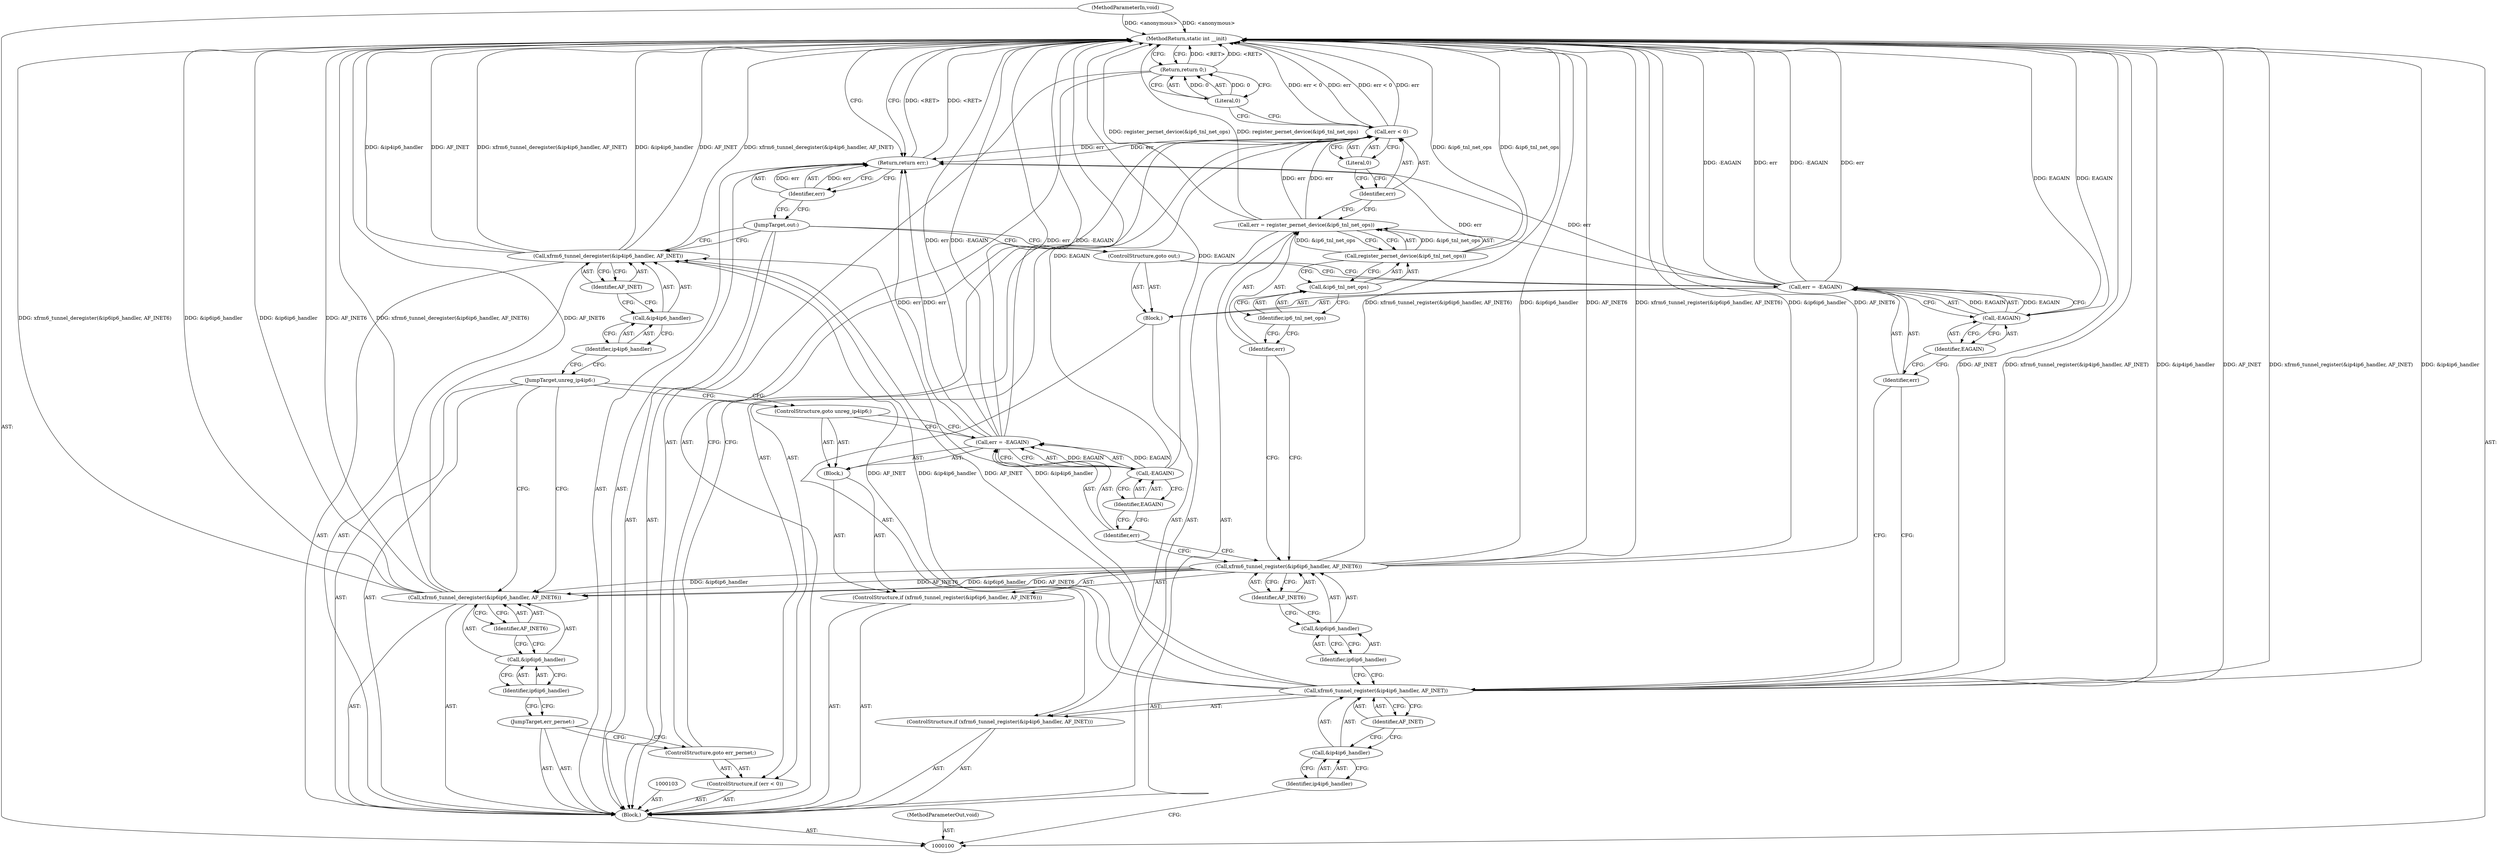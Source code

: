 digraph "1_linux_d5aa407f59f5b83d2c50ec88f5bf56d40f1f8978_0" {
"1000151" [label="(MethodReturn,static int __init)"];
"1000101" [label="(MethodParameterIn,void)"];
"1000189" [label="(MethodParameterOut,void)"];
"1000115" [label="(ControlStructure,if (xfrm6_tunnel_register(&ip6ip6_handler, AF_INET6)))"];
"1000117" [label="(Call,&ip6ip6_handler)"];
"1000118" [label="(Identifier,ip6ip6_handler)"];
"1000119" [label="(Identifier,AF_INET6)"];
"1000116" [label="(Call,xfrm6_tunnel_register(&ip6ip6_handler, AF_INET6))"];
"1000120" [label="(Block,)"];
"1000121" [label="(Call,err = -EAGAIN)"];
"1000122" [label="(Identifier,err)"];
"1000123" [label="(Call,-EAGAIN)"];
"1000124" [label="(Identifier,EAGAIN)"];
"1000125" [label="(ControlStructure,goto unreg_ip4ip6;)"];
"1000126" [label="(Call,err = register_pernet_device(&ip6_tnl_net_ops))"];
"1000127" [label="(Identifier,err)"];
"1000129" [label="(Call,&ip6_tnl_net_ops)"];
"1000130" [label="(Identifier,ip6_tnl_net_ops)"];
"1000128" [label="(Call,register_pernet_device(&ip6_tnl_net_ops))"];
"1000131" [label="(ControlStructure,if (err < 0))"];
"1000134" [label="(Literal,0)"];
"1000132" [label="(Call,err < 0)"];
"1000133" [label="(Identifier,err)"];
"1000135" [label="(ControlStructure,goto err_pernet;)"];
"1000102" [label="(Block,)"];
"1000136" [label="(Return,return 0;)"];
"1000137" [label="(Literal,0)"];
"1000138" [label="(JumpTarget,err_pernet:)"];
"1000139" [label="(Call,xfrm6_tunnel_deregister(&ip6ip6_handler, AF_INET6))"];
"1000140" [label="(Call,&ip6ip6_handler)"];
"1000141" [label="(Identifier,ip6ip6_handler)"];
"1000142" [label="(Identifier,AF_INET6)"];
"1000143" [label="(JumpTarget,unreg_ip4ip6:)"];
"1000144" [label="(Call,xfrm6_tunnel_deregister(&ip4ip6_handler, AF_INET))"];
"1000145" [label="(Call,&ip4ip6_handler)"];
"1000146" [label="(Identifier,ip4ip6_handler)"];
"1000147" [label="(Identifier,AF_INET)"];
"1000148" [label="(JumpTarget,out:)"];
"1000149" [label="(Return,return err;)"];
"1000150" [label="(Identifier,err)"];
"1000104" [label="(ControlStructure,if (xfrm6_tunnel_register(&ip4ip6_handler, AF_INET)))"];
"1000106" [label="(Call,&ip4ip6_handler)"];
"1000107" [label="(Identifier,ip4ip6_handler)"];
"1000108" [label="(Identifier,AF_INET)"];
"1000105" [label="(Call,xfrm6_tunnel_register(&ip4ip6_handler, AF_INET))"];
"1000109" [label="(Block,)"];
"1000110" [label="(Call,err = -EAGAIN)"];
"1000111" [label="(Identifier,err)"];
"1000112" [label="(Call,-EAGAIN)"];
"1000113" [label="(Identifier,EAGAIN)"];
"1000114" [label="(ControlStructure,goto out;)"];
"1000151" -> "1000100"  [label="AST: "];
"1000151" -> "1000136"  [label="CFG: "];
"1000151" -> "1000149"  [label="CFG: "];
"1000136" -> "1000151"  [label="DDG: <RET>"];
"1000149" -> "1000151"  [label="DDG: <RET>"];
"1000116" -> "1000151"  [label="DDG: &ip6ip6_handler"];
"1000116" -> "1000151"  [label="DDG: AF_INET6"];
"1000116" -> "1000151"  [label="DDG: xfrm6_tunnel_register(&ip6ip6_handler, AF_INET6)"];
"1000139" -> "1000151"  [label="DDG: AF_INET6"];
"1000139" -> "1000151"  [label="DDG: &ip6ip6_handler"];
"1000139" -> "1000151"  [label="DDG: xfrm6_tunnel_deregister(&ip6ip6_handler, AF_INET6)"];
"1000105" -> "1000151"  [label="DDG: AF_INET"];
"1000105" -> "1000151"  [label="DDG: xfrm6_tunnel_register(&ip4ip6_handler, AF_INET)"];
"1000105" -> "1000151"  [label="DDG: &ip4ip6_handler"];
"1000126" -> "1000151"  [label="DDG: register_pernet_device(&ip6_tnl_net_ops)"];
"1000123" -> "1000151"  [label="DDG: EAGAIN"];
"1000121" -> "1000151"  [label="DDG: -EAGAIN"];
"1000121" -> "1000151"  [label="DDG: err"];
"1000132" -> "1000151"  [label="DDG: err < 0"];
"1000132" -> "1000151"  [label="DDG: err"];
"1000128" -> "1000151"  [label="DDG: &ip6_tnl_net_ops"];
"1000144" -> "1000151"  [label="DDG: xfrm6_tunnel_deregister(&ip4ip6_handler, AF_INET)"];
"1000144" -> "1000151"  [label="DDG: &ip4ip6_handler"];
"1000144" -> "1000151"  [label="DDG: AF_INET"];
"1000110" -> "1000151"  [label="DDG: -EAGAIN"];
"1000110" -> "1000151"  [label="DDG: err"];
"1000112" -> "1000151"  [label="DDG: EAGAIN"];
"1000101" -> "1000151"  [label="DDG: <anonymous>"];
"1000101" -> "1000100"  [label="AST: "];
"1000101" -> "1000151"  [label="DDG: <anonymous>"];
"1000189" -> "1000100"  [label="AST: "];
"1000115" -> "1000102"  [label="AST: "];
"1000116" -> "1000115"  [label="AST: "];
"1000120" -> "1000115"  [label="AST: "];
"1000117" -> "1000116"  [label="AST: "];
"1000117" -> "1000118"  [label="CFG: "];
"1000118" -> "1000117"  [label="AST: "];
"1000119" -> "1000117"  [label="CFG: "];
"1000118" -> "1000117"  [label="AST: "];
"1000118" -> "1000105"  [label="CFG: "];
"1000117" -> "1000118"  [label="CFG: "];
"1000119" -> "1000116"  [label="AST: "];
"1000119" -> "1000117"  [label="CFG: "];
"1000116" -> "1000119"  [label="CFG: "];
"1000116" -> "1000115"  [label="AST: "];
"1000116" -> "1000119"  [label="CFG: "];
"1000117" -> "1000116"  [label="AST: "];
"1000119" -> "1000116"  [label="AST: "];
"1000122" -> "1000116"  [label="CFG: "];
"1000127" -> "1000116"  [label="CFG: "];
"1000116" -> "1000151"  [label="DDG: &ip6ip6_handler"];
"1000116" -> "1000151"  [label="DDG: AF_INET6"];
"1000116" -> "1000151"  [label="DDG: xfrm6_tunnel_register(&ip6ip6_handler, AF_INET6)"];
"1000116" -> "1000139"  [label="DDG: &ip6ip6_handler"];
"1000116" -> "1000139"  [label="DDG: AF_INET6"];
"1000120" -> "1000115"  [label="AST: "];
"1000121" -> "1000120"  [label="AST: "];
"1000125" -> "1000120"  [label="AST: "];
"1000121" -> "1000120"  [label="AST: "];
"1000121" -> "1000123"  [label="CFG: "];
"1000122" -> "1000121"  [label="AST: "];
"1000123" -> "1000121"  [label="AST: "];
"1000125" -> "1000121"  [label="CFG: "];
"1000121" -> "1000151"  [label="DDG: -EAGAIN"];
"1000121" -> "1000151"  [label="DDG: err"];
"1000123" -> "1000121"  [label="DDG: EAGAIN"];
"1000121" -> "1000149"  [label="DDG: err"];
"1000122" -> "1000121"  [label="AST: "];
"1000122" -> "1000116"  [label="CFG: "];
"1000124" -> "1000122"  [label="CFG: "];
"1000123" -> "1000121"  [label="AST: "];
"1000123" -> "1000124"  [label="CFG: "];
"1000124" -> "1000123"  [label="AST: "];
"1000121" -> "1000123"  [label="CFG: "];
"1000123" -> "1000151"  [label="DDG: EAGAIN"];
"1000123" -> "1000121"  [label="DDG: EAGAIN"];
"1000124" -> "1000123"  [label="AST: "];
"1000124" -> "1000122"  [label="CFG: "];
"1000123" -> "1000124"  [label="CFG: "];
"1000125" -> "1000120"  [label="AST: "];
"1000125" -> "1000121"  [label="CFG: "];
"1000143" -> "1000125"  [label="CFG: "];
"1000126" -> "1000102"  [label="AST: "];
"1000126" -> "1000128"  [label="CFG: "];
"1000127" -> "1000126"  [label="AST: "];
"1000128" -> "1000126"  [label="AST: "];
"1000133" -> "1000126"  [label="CFG: "];
"1000126" -> "1000151"  [label="DDG: register_pernet_device(&ip6_tnl_net_ops)"];
"1000128" -> "1000126"  [label="DDG: &ip6_tnl_net_ops"];
"1000126" -> "1000132"  [label="DDG: err"];
"1000127" -> "1000126"  [label="AST: "];
"1000127" -> "1000116"  [label="CFG: "];
"1000130" -> "1000127"  [label="CFG: "];
"1000129" -> "1000128"  [label="AST: "];
"1000129" -> "1000130"  [label="CFG: "];
"1000130" -> "1000129"  [label="AST: "];
"1000128" -> "1000129"  [label="CFG: "];
"1000130" -> "1000129"  [label="AST: "];
"1000130" -> "1000127"  [label="CFG: "];
"1000129" -> "1000130"  [label="CFG: "];
"1000128" -> "1000126"  [label="AST: "];
"1000128" -> "1000129"  [label="CFG: "];
"1000129" -> "1000128"  [label="AST: "];
"1000126" -> "1000128"  [label="CFG: "];
"1000128" -> "1000151"  [label="DDG: &ip6_tnl_net_ops"];
"1000128" -> "1000126"  [label="DDG: &ip6_tnl_net_ops"];
"1000131" -> "1000102"  [label="AST: "];
"1000132" -> "1000131"  [label="AST: "];
"1000135" -> "1000131"  [label="AST: "];
"1000134" -> "1000132"  [label="AST: "];
"1000134" -> "1000133"  [label="CFG: "];
"1000132" -> "1000134"  [label="CFG: "];
"1000132" -> "1000131"  [label="AST: "];
"1000132" -> "1000134"  [label="CFG: "];
"1000133" -> "1000132"  [label="AST: "];
"1000134" -> "1000132"  [label="AST: "];
"1000135" -> "1000132"  [label="CFG: "];
"1000137" -> "1000132"  [label="CFG: "];
"1000132" -> "1000151"  [label="DDG: err < 0"];
"1000132" -> "1000151"  [label="DDG: err"];
"1000126" -> "1000132"  [label="DDG: err"];
"1000132" -> "1000149"  [label="DDG: err"];
"1000133" -> "1000132"  [label="AST: "];
"1000133" -> "1000126"  [label="CFG: "];
"1000134" -> "1000133"  [label="CFG: "];
"1000135" -> "1000131"  [label="AST: "];
"1000135" -> "1000132"  [label="CFG: "];
"1000138" -> "1000135"  [label="CFG: "];
"1000102" -> "1000100"  [label="AST: "];
"1000103" -> "1000102"  [label="AST: "];
"1000104" -> "1000102"  [label="AST: "];
"1000115" -> "1000102"  [label="AST: "];
"1000126" -> "1000102"  [label="AST: "];
"1000131" -> "1000102"  [label="AST: "];
"1000136" -> "1000102"  [label="AST: "];
"1000138" -> "1000102"  [label="AST: "];
"1000139" -> "1000102"  [label="AST: "];
"1000143" -> "1000102"  [label="AST: "];
"1000144" -> "1000102"  [label="AST: "];
"1000148" -> "1000102"  [label="AST: "];
"1000149" -> "1000102"  [label="AST: "];
"1000136" -> "1000102"  [label="AST: "];
"1000136" -> "1000137"  [label="CFG: "];
"1000137" -> "1000136"  [label="AST: "];
"1000151" -> "1000136"  [label="CFG: "];
"1000136" -> "1000151"  [label="DDG: <RET>"];
"1000137" -> "1000136"  [label="DDG: 0"];
"1000137" -> "1000136"  [label="AST: "];
"1000137" -> "1000132"  [label="CFG: "];
"1000136" -> "1000137"  [label="CFG: "];
"1000137" -> "1000136"  [label="DDG: 0"];
"1000138" -> "1000102"  [label="AST: "];
"1000138" -> "1000135"  [label="CFG: "];
"1000141" -> "1000138"  [label="CFG: "];
"1000139" -> "1000102"  [label="AST: "];
"1000139" -> "1000142"  [label="CFG: "];
"1000140" -> "1000139"  [label="AST: "];
"1000142" -> "1000139"  [label="AST: "];
"1000143" -> "1000139"  [label="CFG: "];
"1000139" -> "1000151"  [label="DDG: AF_INET6"];
"1000139" -> "1000151"  [label="DDG: &ip6ip6_handler"];
"1000139" -> "1000151"  [label="DDG: xfrm6_tunnel_deregister(&ip6ip6_handler, AF_INET6)"];
"1000116" -> "1000139"  [label="DDG: &ip6ip6_handler"];
"1000116" -> "1000139"  [label="DDG: AF_INET6"];
"1000140" -> "1000139"  [label="AST: "];
"1000140" -> "1000141"  [label="CFG: "];
"1000141" -> "1000140"  [label="AST: "];
"1000142" -> "1000140"  [label="CFG: "];
"1000141" -> "1000140"  [label="AST: "];
"1000141" -> "1000138"  [label="CFG: "];
"1000140" -> "1000141"  [label="CFG: "];
"1000142" -> "1000139"  [label="AST: "];
"1000142" -> "1000140"  [label="CFG: "];
"1000139" -> "1000142"  [label="CFG: "];
"1000143" -> "1000102"  [label="AST: "];
"1000143" -> "1000139"  [label="CFG: "];
"1000143" -> "1000125"  [label="CFG: "];
"1000146" -> "1000143"  [label="CFG: "];
"1000144" -> "1000102"  [label="AST: "];
"1000144" -> "1000147"  [label="CFG: "];
"1000145" -> "1000144"  [label="AST: "];
"1000147" -> "1000144"  [label="AST: "];
"1000148" -> "1000144"  [label="CFG: "];
"1000144" -> "1000151"  [label="DDG: xfrm6_tunnel_deregister(&ip4ip6_handler, AF_INET)"];
"1000144" -> "1000151"  [label="DDG: &ip4ip6_handler"];
"1000144" -> "1000151"  [label="DDG: AF_INET"];
"1000105" -> "1000144"  [label="DDG: &ip4ip6_handler"];
"1000105" -> "1000144"  [label="DDG: AF_INET"];
"1000145" -> "1000144"  [label="AST: "];
"1000145" -> "1000146"  [label="CFG: "];
"1000146" -> "1000145"  [label="AST: "];
"1000147" -> "1000145"  [label="CFG: "];
"1000146" -> "1000145"  [label="AST: "];
"1000146" -> "1000143"  [label="CFG: "];
"1000145" -> "1000146"  [label="CFG: "];
"1000147" -> "1000144"  [label="AST: "];
"1000147" -> "1000145"  [label="CFG: "];
"1000144" -> "1000147"  [label="CFG: "];
"1000148" -> "1000102"  [label="AST: "];
"1000148" -> "1000144"  [label="CFG: "];
"1000148" -> "1000114"  [label="CFG: "];
"1000150" -> "1000148"  [label="CFG: "];
"1000149" -> "1000102"  [label="AST: "];
"1000149" -> "1000150"  [label="CFG: "];
"1000150" -> "1000149"  [label="AST: "];
"1000151" -> "1000149"  [label="CFG: "];
"1000149" -> "1000151"  [label="DDG: <RET>"];
"1000150" -> "1000149"  [label="DDG: err"];
"1000132" -> "1000149"  [label="DDG: err"];
"1000121" -> "1000149"  [label="DDG: err"];
"1000110" -> "1000149"  [label="DDG: err"];
"1000150" -> "1000149"  [label="AST: "];
"1000150" -> "1000148"  [label="CFG: "];
"1000149" -> "1000150"  [label="CFG: "];
"1000150" -> "1000149"  [label="DDG: err"];
"1000104" -> "1000102"  [label="AST: "];
"1000105" -> "1000104"  [label="AST: "];
"1000109" -> "1000104"  [label="AST: "];
"1000106" -> "1000105"  [label="AST: "];
"1000106" -> "1000107"  [label="CFG: "];
"1000107" -> "1000106"  [label="AST: "];
"1000108" -> "1000106"  [label="CFG: "];
"1000107" -> "1000106"  [label="AST: "];
"1000107" -> "1000100"  [label="CFG: "];
"1000106" -> "1000107"  [label="CFG: "];
"1000108" -> "1000105"  [label="AST: "];
"1000108" -> "1000106"  [label="CFG: "];
"1000105" -> "1000108"  [label="CFG: "];
"1000105" -> "1000104"  [label="AST: "];
"1000105" -> "1000108"  [label="CFG: "];
"1000106" -> "1000105"  [label="AST: "];
"1000108" -> "1000105"  [label="AST: "];
"1000111" -> "1000105"  [label="CFG: "];
"1000118" -> "1000105"  [label="CFG: "];
"1000105" -> "1000151"  [label="DDG: AF_INET"];
"1000105" -> "1000151"  [label="DDG: xfrm6_tunnel_register(&ip4ip6_handler, AF_INET)"];
"1000105" -> "1000151"  [label="DDG: &ip4ip6_handler"];
"1000105" -> "1000144"  [label="DDG: &ip4ip6_handler"];
"1000105" -> "1000144"  [label="DDG: AF_INET"];
"1000109" -> "1000104"  [label="AST: "];
"1000110" -> "1000109"  [label="AST: "];
"1000114" -> "1000109"  [label="AST: "];
"1000110" -> "1000109"  [label="AST: "];
"1000110" -> "1000112"  [label="CFG: "];
"1000111" -> "1000110"  [label="AST: "];
"1000112" -> "1000110"  [label="AST: "];
"1000114" -> "1000110"  [label="CFG: "];
"1000110" -> "1000151"  [label="DDG: -EAGAIN"];
"1000110" -> "1000151"  [label="DDG: err"];
"1000112" -> "1000110"  [label="DDG: EAGAIN"];
"1000110" -> "1000149"  [label="DDG: err"];
"1000111" -> "1000110"  [label="AST: "];
"1000111" -> "1000105"  [label="CFG: "];
"1000113" -> "1000111"  [label="CFG: "];
"1000112" -> "1000110"  [label="AST: "];
"1000112" -> "1000113"  [label="CFG: "];
"1000113" -> "1000112"  [label="AST: "];
"1000110" -> "1000112"  [label="CFG: "];
"1000112" -> "1000151"  [label="DDG: EAGAIN"];
"1000112" -> "1000110"  [label="DDG: EAGAIN"];
"1000113" -> "1000112"  [label="AST: "];
"1000113" -> "1000111"  [label="CFG: "];
"1000112" -> "1000113"  [label="CFG: "];
"1000114" -> "1000109"  [label="AST: "];
"1000114" -> "1000110"  [label="CFG: "];
"1000148" -> "1000114"  [label="CFG: "];
}
